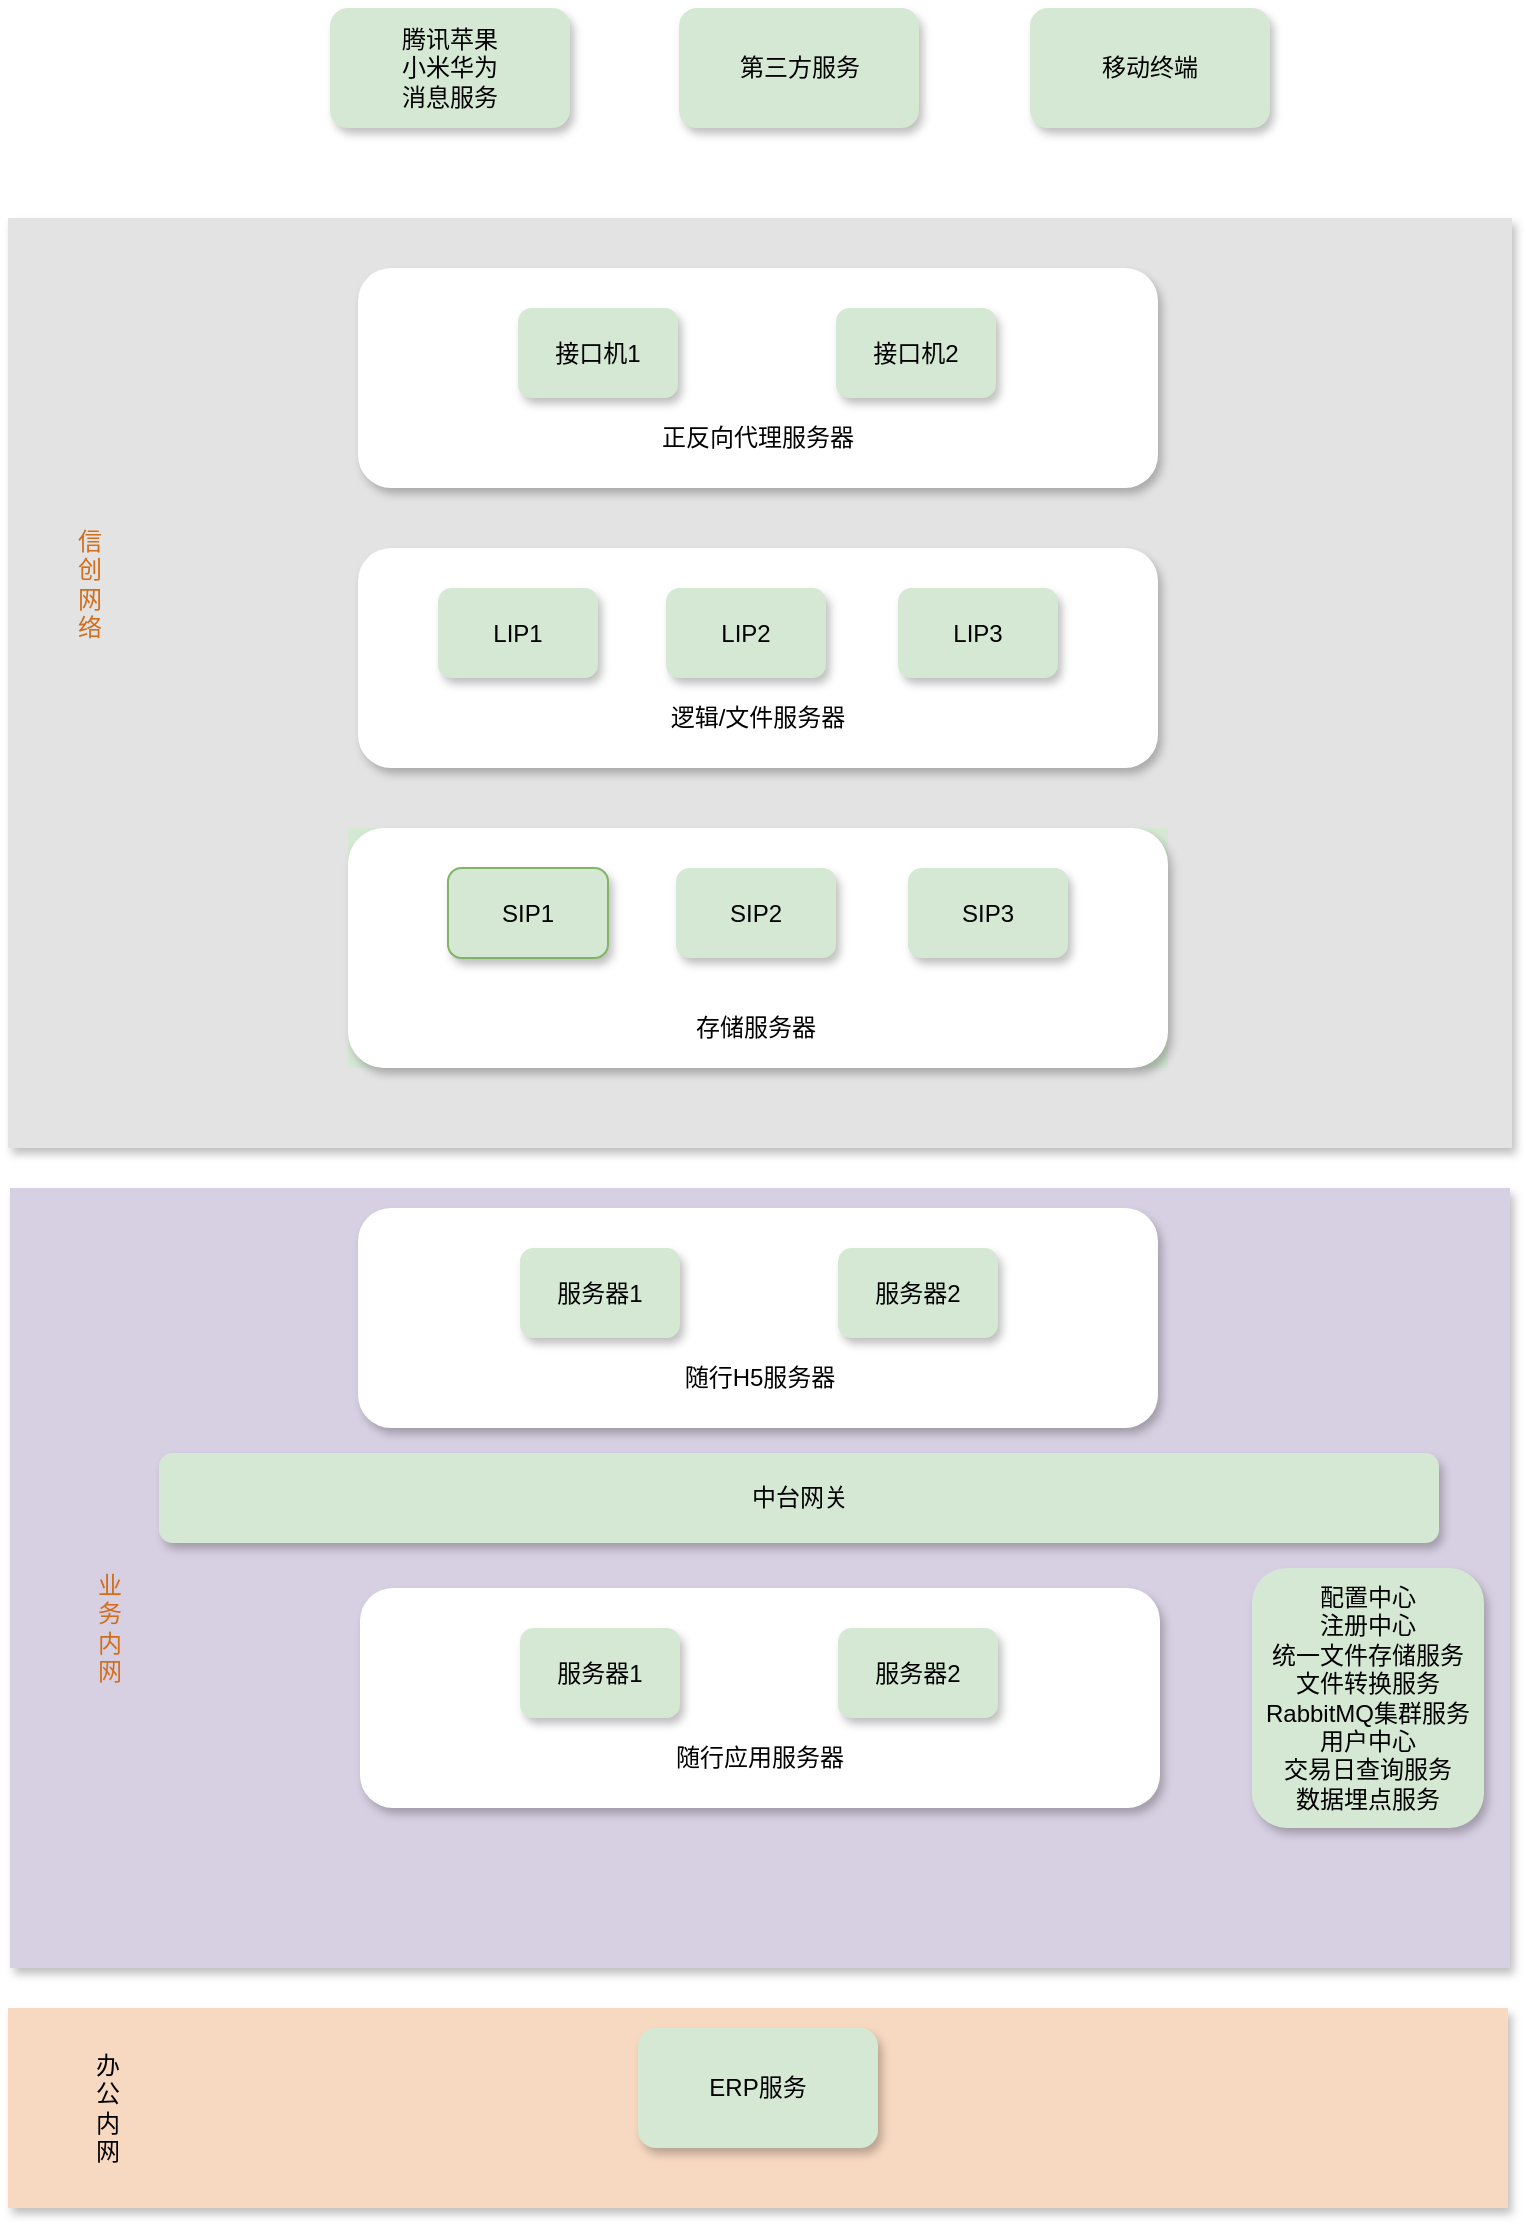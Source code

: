 <mxfile version="18.0.3" type="github">
  <diagram id="uV6_BV6XKQVdwxZXVooB" name="Page-1">
    <mxGraphModel dx="2062" dy="1122" grid="1" gridSize="10" guides="1" tooltips="1" connect="1" arrows="1" fold="1" page="1" pageScale="1" pageWidth="827" pageHeight="1169" math="0" shadow="0">
      <root>
        <mxCell id="0" />
        <mxCell id="1" parent="0" />
        <mxCell id="whivXN8A2qbGqClQpVsV-6" value="" style="rounded=0;whiteSpace=wrap;html=1;fillColor=#E3E3E3;shadow=1;strokeColor=none;" parent="1" vertex="1">
          <mxGeometry x="38" y="135" width="752" height="465" as="geometry" />
        </mxCell>
        <mxCell id="whivXN8A2qbGqClQpVsV-7" value="信创网络" style="rounded=0;whiteSpace=wrap;html=1;shadow=0;fillColor=#E3E3E3;strokeColor=none;fontColor=#D26D19;" parent="1" vertex="1">
          <mxGeometry x="69" y="190" width="20" height="255" as="geometry" />
        </mxCell>
        <mxCell id="whivXN8A2qbGqClQpVsV-19" value="" style="rounded=0;whiteSpace=wrap;html=1;fillColor=#D7D0E3;shadow=1;strokeColor=none;" parent="1" vertex="1">
          <mxGeometry x="39" y="620" width="750" height="390" as="geometry" />
        </mxCell>
        <mxCell id="whivXN8A2qbGqClQpVsV-20" value="业务内网" style="rounded=0;whiteSpace=wrap;html=1;shadow=0;fillColor=#D7D0E3;strokeColor=none;fontColor=#D26D19;" parent="1" vertex="1">
          <mxGeometry x="79" y="790" width="20" height="100" as="geometry" />
        </mxCell>
        <mxCell id="whivXN8A2qbGqClQpVsV-24" value="配置中心&lt;br&gt;注册中心&lt;br&gt;统一文件存储服务&lt;br&gt;文件转换服务&lt;br&gt;RabbitMQ集群服务&lt;br&gt;用户中心&lt;br&gt;交易日查询服务&lt;br&gt;数据埋点服务&lt;br&gt;" style="rounded=1;whiteSpace=wrap;html=1;shadow=1;fillColor=#d5e8d4;strokeColor=none;" parent="1" vertex="1">
          <mxGeometry x="660" y="810" width="116" height="130" as="geometry" />
        </mxCell>
        <mxCell id="whivXN8A2qbGqClQpVsV-25" value="" style="rounded=0;whiteSpace=wrap;html=1;fillColor=#F7D8C1;shadow=1;strokeColor=none;" parent="1" vertex="1">
          <mxGeometry x="38" y="1030" width="750" height="100" as="geometry" />
        </mxCell>
        <mxCell id="whivXN8A2qbGqClQpVsV-30" value="腾讯苹果&lt;br&gt;小米华为&lt;br&gt;消息服务" style="rounded=1;whiteSpace=wrap;html=1;shadow=1;fillColor=#d5e8d4;strokeColor=none;" parent="1" vertex="1">
          <mxGeometry x="199" y="30" width="120" height="60" as="geometry" />
        </mxCell>
        <mxCell id="whivXN8A2qbGqClQpVsV-31" value="第三方服务" style="rounded=1;whiteSpace=wrap;html=1;shadow=1;strokeColor=none;fillColor=#d5e8d4;" parent="1" vertex="1">
          <mxGeometry x="373.5" y="30" width="120" height="60" as="geometry" />
        </mxCell>
        <mxCell id="whivXN8A2qbGqClQpVsV-32" value="移动终端" style="rounded=1;whiteSpace=wrap;html=1;shadow=1;strokeColor=none;fillColor=#d5e8d4;" parent="1" vertex="1">
          <mxGeometry x="549" y="30" width="120" height="60" as="geometry" />
        </mxCell>
        <mxCell id="whivXN8A2qbGqClQpVsV-33" value="办公内网" style="rounded=0;whiteSpace=wrap;html=1;shadow=0;fillColor=#F7D8C1;strokeColor=none;" parent="1" vertex="1">
          <mxGeometry x="78" y="1030" width="20" height="100" as="geometry" />
        </mxCell>
        <mxCell id="whivXN8A2qbGqClQpVsV-34" value="ERP服务" style="rounded=1;whiteSpace=wrap;html=1;shadow=1;fillColor=#d5e8d4;strokeColor=none;" parent="1" vertex="1">
          <mxGeometry x="353" y="1040" width="120" height="60" as="geometry" />
        </mxCell>
        <mxCell id="whivXN8A2qbGqClQpVsV-39" style="edgeStyle=orthogonalEdgeStyle;rounded=0;orthogonalLoop=1;jettySize=auto;html=1;exitX=0.5;exitY=1;exitDx=0;exitDy=0;fontColor=#000000;" parent="1" edge="1">
          <mxGeometry relative="1" as="geometry">
            <mxPoint x="214" y="857" as="sourcePoint" />
            <mxPoint x="214" y="857" as="targetPoint" />
          </mxGeometry>
        </mxCell>
        <mxCell id="FQBGxM2qAuPWXbnojut7-29" value="" style="group" vertex="1" connectable="0" parent="1">
          <mxGeometry x="213" y="300" width="400" height="110" as="geometry" />
        </mxCell>
        <mxCell id="FQBGxM2qAuPWXbnojut7-7" value="" style="rounded=1;whiteSpace=wrap;html=1;shadow=1;strokeColor=none;" vertex="1" parent="FQBGxM2qAuPWXbnojut7-29">
          <mxGeometry width="400" height="110" as="geometry" />
        </mxCell>
        <mxCell id="FQBGxM2qAuPWXbnojut7-1" value="LIP1" style="rounded=1;whiteSpace=wrap;html=1;shadow=1;fillColor=#d5e8d4;strokeColor=none;" vertex="1" parent="FQBGxM2qAuPWXbnojut7-29">
          <mxGeometry x="40" y="20" width="80" height="45" as="geometry" />
        </mxCell>
        <mxCell id="FQBGxM2qAuPWXbnojut7-8" value="LIP2" style="rounded=1;whiteSpace=wrap;html=1;shadow=1;fillColor=#d5e8d4;strokeColor=none;" vertex="1" parent="FQBGxM2qAuPWXbnojut7-29">
          <mxGeometry x="154" y="20" width="80" height="45" as="geometry" />
        </mxCell>
        <mxCell id="FQBGxM2qAuPWXbnojut7-9" value="LIP3" style="rounded=1;whiteSpace=wrap;html=1;shadow=1;fillColor=#d5e8d4;strokeColor=none;" vertex="1" parent="FQBGxM2qAuPWXbnojut7-29">
          <mxGeometry x="270" y="20" width="80" height="45" as="geometry" />
        </mxCell>
        <mxCell id="FQBGxM2qAuPWXbnojut7-10" value="逻辑/文件服务器" style="rounded=0;whiteSpace=wrap;html=1;shadow=0;fillColor=none;strokeColor=none;" vertex="1" parent="FQBGxM2qAuPWXbnojut7-29">
          <mxGeometry x="124.5" y="70" width="150" height="30" as="geometry" />
        </mxCell>
        <mxCell id="FQBGxM2qAuPWXbnojut7-30" value="" style="group;fillColor=#d5e8d4;strokeColor=none;" vertex="1" connectable="0" parent="1">
          <mxGeometry x="208" y="440" width="410" height="120" as="geometry" />
        </mxCell>
        <mxCell id="FQBGxM2qAuPWXbnojut7-12" value="" style="rounded=1;whiteSpace=wrap;html=1;shadow=1;strokeColor=none;" vertex="1" parent="FQBGxM2qAuPWXbnojut7-30">
          <mxGeometry width="410" height="120" as="geometry" />
        </mxCell>
        <mxCell id="FQBGxM2qAuPWXbnojut7-13" value="SIP1" style="rounded=1;whiteSpace=wrap;html=1;shadow=1;fillColor=#d5e8d4;strokeColor=#82b366;" vertex="1" parent="FQBGxM2qAuPWXbnojut7-30">
          <mxGeometry x="50" y="20" width="80" height="45" as="geometry" />
        </mxCell>
        <mxCell id="FQBGxM2qAuPWXbnojut7-14" value="SIP2" style="rounded=1;whiteSpace=wrap;html=1;shadow=1;fillColor=#d5e8d4;strokeColor=none;" vertex="1" parent="FQBGxM2qAuPWXbnojut7-30">
          <mxGeometry x="164" y="20" width="80" height="45" as="geometry" />
        </mxCell>
        <mxCell id="FQBGxM2qAuPWXbnojut7-15" value="SIP3" style="rounded=1;whiteSpace=wrap;html=1;shadow=1;fillColor=#d5e8d4;strokeColor=none;" vertex="1" parent="FQBGxM2qAuPWXbnojut7-30">
          <mxGeometry x="280" y="20" width="80" height="45" as="geometry" />
        </mxCell>
        <mxCell id="FQBGxM2qAuPWXbnojut7-17" value="存储服务器" style="rounded=0;whiteSpace=wrap;html=1;shadow=0;fillColor=none;strokeColor=none;" vertex="1" parent="FQBGxM2qAuPWXbnojut7-30">
          <mxGeometry x="129" y="85" width="150" height="30" as="geometry" />
        </mxCell>
        <mxCell id="FQBGxM2qAuPWXbnojut7-25" value="" style="group" vertex="1" connectable="0" parent="1">
          <mxGeometry x="213" y="160" width="400" height="110" as="geometry" />
        </mxCell>
        <mxCell id="FQBGxM2qAuPWXbnojut7-31" value="" style="group" vertex="1" connectable="0" parent="FQBGxM2qAuPWXbnojut7-25">
          <mxGeometry width="400" height="110" as="geometry" />
        </mxCell>
        <mxCell id="FQBGxM2qAuPWXbnojut7-19" value="" style="rounded=1;whiteSpace=wrap;html=1;shadow=1;strokeColor=none;" vertex="1" parent="FQBGxM2qAuPWXbnojut7-31">
          <mxGeometry width="400" height="110" as="geometry" />
        </mxCell>
        <mxCell id="FQBGxM2qAuPWXbnojut7-20" value="接口机1" style="rounded=1;whiteSpace=wrap;html=1;shadow=1;fillColor=#d5e8d4;strokeColor=none;" vertex="1" parent="FQBGxM2qAuPWXbnojut7-31">
          <mxGeometry x="80" y="20" width="80" height="45" as="geometry" />
        </mxCell>
        <mxCell id="FQBGxM2qAuPWXbnojut7-21" value="接口机2" style="rounded=1;whiteSpace=wrap;html=1;shadow=1;fillColor=#d5e8d4;strokeColor=none;" vertex="1" parent="FQBGxM2qAuPWXbnojut7-31">
          <mxGeometry x="239" y="20" width="80" height="45" as="geometry" />
        </mxCell>
        <mxCell id="FQBGxM2qAuPWXbnojut7-23" value="正反向代理服务器" style="rounded=0;whiteSpace=wrap;html=1;shadow=0;fillColor=none;strokeColor=none;" vertex="1" parent="FQBGxM2qAuPWXbnojut7-31">
          <mxGeometry x="124.5" y="70" width="150" height="30" as="geometry" />
        </mxCell>
        <mxCell id="FQBGxM2qAuPWXbnojut7-32" value="中台网关" style="rounded=1;whiteSpace=wrap;html=1;shadow=1;fillColor=#d5e8d4;strokeColor=none;" vertex="1" parent="1">
          <mxGeometry x="113.5" y="752.5" width="640" height="45" as="geometry" />
        </mxCell>
        <mxCell id="FQBGxM2qAuPWXbnojut7-34" value="" style="rounded=1;whiteSpace=wrap;html=1;shadow=1;strokeColor=none;" vertex="1" parent="1">
          <mxGeometry x="213" y="630" width="400" height="110" as="geometry" />
        </mxCell>
        <mxCell id="FQBGxM2qAuPWXbnojut7-37" value="随行H5服务器" style="rounded=0;whiteSpace=wrap;html=1;shadow=0;fillColor=none;strokeColor=none;" vertex="1" parent="1">
          <mxGeometry x="338.5" y="700" width="150" height="30" as="geometry" />
        </mxCell>
        <mxCell id="FQBGxM2qAuPWXbnojut7-35" value="服务器1" style="rounded=1;whiteSpace=wrap;html=1;shadow=1;fillColor=#d5e8d4;strokeColor=none;" vertex="1" parent="1">
          <mxGeometry x="294" y="650" width="80" height="45" as="geometry" />
        </mxCell>
        <mxCell id="FQBGxM2qAuPWXbnojut7-36" value="服务器2" style="rounded=1;whiteSpace=wrap;html=1;shadow=1;fillColor=#d5e8d4;strokeColor=none;" vertex="1" parent="1">
          <mxGeometry x="453" y="650" width="80" height="45" as="geometry" />
        </mxCell>
        <mxCell id="FQBGxM2qAuPWXbnojut7-40" value="" style="rounded=1;whiteSpace=wrap;html=1;shadow=1;strokeColor=none;" vertex="1" parent="1">
          <mxGeometry x="214" y="820" width="400" height="110" as="geometry" />
        </mxCell>
        <mxCell id="FQBGxM2qAuPWXbnojut7-43" value="随行应用服务器" style="rounded=0;whiteSpace=wrap;html=1;shadow=0;fillColor=none;strokeColor=none;" vertex="1" parent="1">
          <mxGeometry x="338.5" y="890" width="150" height="30" as="geometry" />
        </mxCell>
        <mxCell id="FQBGxM2qAuPWXbnojut7-42" value="服务器2" style="rounded=1;whiteSpace=wrap;html=1;shadow=1;fillColor=#d5e8d4;strokeColor=none;" vertex="1" parent="1">
          <mxGeometry x="453" y="840" width="80" height="45" as="geometry" />
        </mxCell>
        <mxCell id="FQBGxM2qAuPWXbnojut7-41" value="服务器1" style="rounded=1;whiteSpace=wrap;html=1;shadow=1;fillColor=#d5e8d4;strokeColor=none;" vertex="1" parent="1">
          <mxGeometry x="294" y="840" width="80" height="45" as="geometry" />
        </mxCell>
      </root>
    </mxGraphModel>
  </diagram>
</mxfile>
